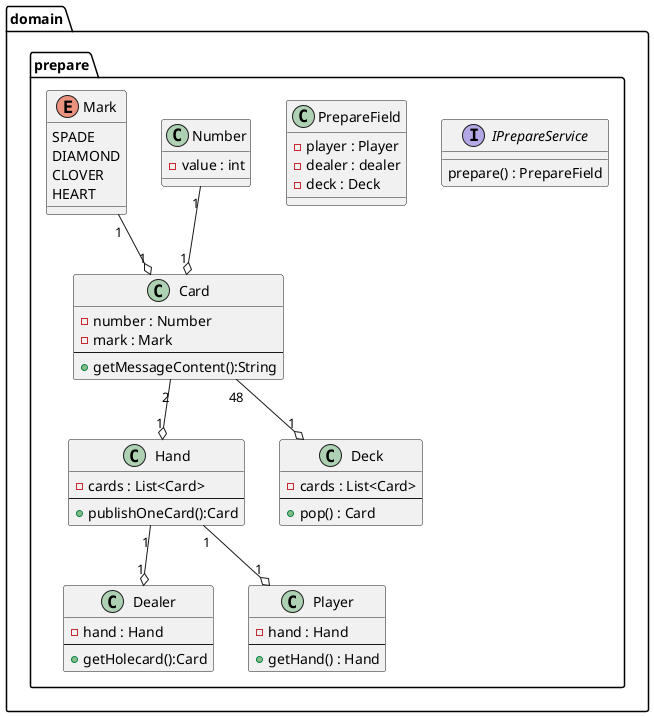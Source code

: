 @startuml
'https://plantuml.com/sequence-diagram

skinparam defaultFontName Cica

package domain.prepare {

    interface IPrepareService{
        prepare() : PrepareField
    }

    class PrepareField {
        -player : Player
        -dealer : dealer
        -deck : Deck
    }

    class Dealer {
        -hand : Hand
        --
        +getHolecard():Card
    }

    class Player {
        -hand : Hand
        --
        +getHand() : Hand
    }

    class Hand {
        -cards : List<Card>
        --
        +publishOneCard():Card
    }

    class Card {
        -number : Number
        -mark : Mark
        --
        +getMessageContent():String
    }

    Hand "1" --o "1" Player
    Hand "1" --o "1" Dealer
    Card "2" --o "1" Hand

    class Number {
        -value : int
    }

    enum Mark {
        SPADE
        DIAMOND
        CLOVER
        HEART
    }

    Mark "1" --o "1" Card
    Number "1" --o "1" Card

    class Deck {
        -cards : List<Card>
        --
        +pop() : Card
    }

    Card "48" --o "1" Deck
}
@enduml